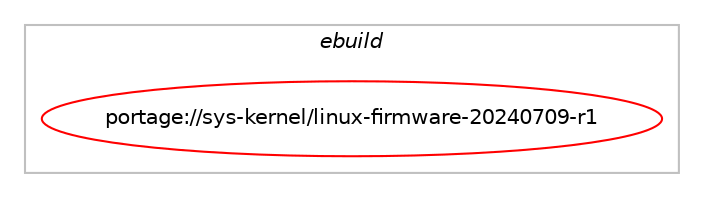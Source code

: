 digraph prolog {

# *************
# Graph options
# *************

newrank=true;
concentrate=true;
compound=true;
graph [rankdir=LR,fontname=Helvetica,fontsize=10,ranksep=1.5];#, ranksep=2.5, nodesep=0.2];
edge  [arrowhead=vee];
node  [fontname=Helvetica,fontsize=10];

# **********
# The ebuild
# **********

subgraph cluster_leftcol {
color=gray;
label=<<i>ebuild</i>>;
id [label="portage://sys-kernel/linux-firmware-20240709-r1", color=red, width=4, href="../sys-kernel/linux-firmware-20240709-r1.svg"];
}

# ****************
# The dependencies
# ****************

subgraph cluster_midcol {
color=gray;
label=<<i>dependencies</i>>;
subgraph cluster_compile {
fillcolor="#eeeeee";
style=filled;
label=<<i>compile</i>>;
}
subgraph cluster_compileandrun {
fillcolor="#eeeeee";
style=filled;
label=<<i>compile and run</i>>;
}
subgraph cluster_run {
fillcolor="#eeeeee";
style=filled;
label=<<i>run</i>>;
# *** BEGIN UNKNOWN DEPENDENCY TYPE (TODO) ***
# id -> equal(use_conditional_group(negative,savedconfig,portage://sys-kernel/linux-firmware-20240709-r1,[use_conditional_group(positive,redistributable,portage://sys-kernel/linux-firmware-20240709-r1,[package_dependency(portage://sys-kernel/linux-firmware-20240709-r1,run,weak,sys-firmware,alsa-firmware,none,[,,],[],[use(enable(alsa_cards_ca0132),none)]),package_dependency(portage://sys-kernel/linux-firmware-20240709-r1,run,weak,sys-block,qla-fc-firmware,none,[,,],[],[]),package_dependency(portage://sys-kernel/linux-firmware-20240709-r1,run,weak,sys-firmware,raspberrypi-wifi-ucode,none,[,,],[],[])]),use_conditional_group(positive,unknown-license,portage://sys-kernel/linux-firmware-20240709-r1,[package_dependency(portage://sys-kernel/linux-firmware-20240709-r1,run,weak,sys-firmware,alsa-firmware,none,[,,],[],[use(enable(alsa_cards_korg1212),none)]),package_dependency(portage://sys-kernel/linux-firmware-20240709-r1,run,weak,sys-firmware,alsa-firmware,none,[,,],[],[use(enable(alsa_cards_maestro3),none)]),package_dependency(portage://sys-kernel/linux-firmware-20240709-r1,run,weak,sys-firmware,alsa-firmware,none,[,,],[],[use(enable(alsa_cards_sb16),none)]),package_dependency(portage://sys-kernel/linux-firmware-20240709-r1,run,weak,sys-firmware,alsa-firmware,none,[,,],[],[use(enable(alsa_cards_ymfpci),none)])])]))
# *** END UNKNOWN DEPENDENCY TYPE (TODO) ***

# *** BEGIN UNKNOWN DEPENDENCY TYPE (TODO) ***
# id -> equal(use_conditional_group(positive,dist-kernel,portage://sys-kernel/linux-firmware-20240709-r1,[package_dependency(portage://sys-kernel/linux-firmware-20240709-r1,run,no,virtual,dist-kernel,none,[,,],[],[])]))
# *** END UNKNOWN DEPENDENCY TYPE (TODO) ***

}
}

# **************
# The candidates
# **************

subgraph cluster_choices {
rank=same;
color=gray;
label=<<i>candidates</i>>;

}

}
